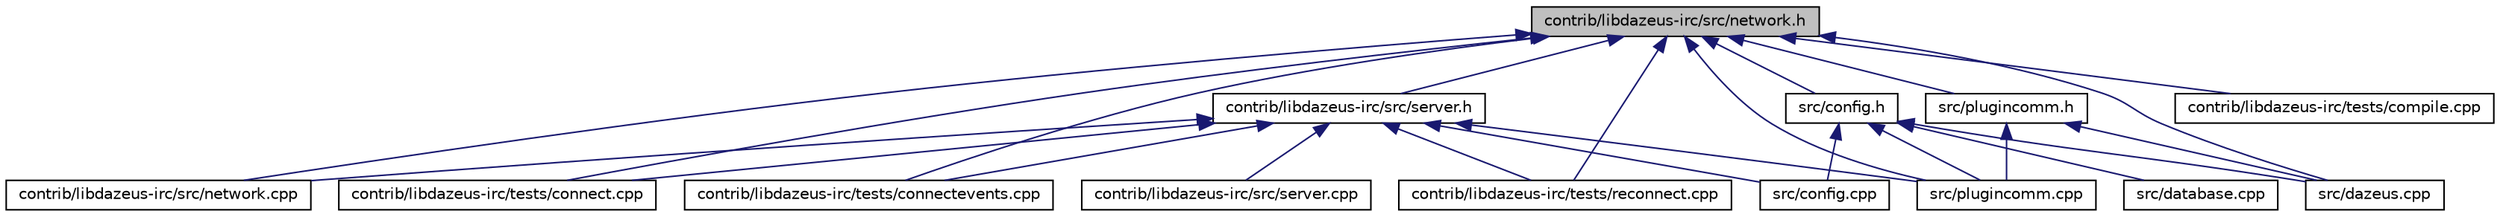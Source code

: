digraph G
{
  edge [fontname="Helvetica",fontsize="10",labelfontname="Helvetica",labelfontsize="10"];
  node [fontname="Helvetica",fontsize="10",shape=record];
  Node1 [label="contrib/libdazeus-irc/src/network.h",height=0.2,width=0.4,color="black", fillcolor="grey75", style="filled" fontcolor="black"];
  Node1 -> Node2 [dir=back,color="midnightblue",fontsize="10",style="solid",fontname="Helvetica"];
  Node2 [label="contrib/libdazeus-irc/src/network.cpp",height=0.2,width=0.4,color="black", fillcolor="white", style="filled",URL="$network_8cpp.html"];
  Node1 -> Node3 [dir=back,color="midnightblue",fontsize="10",style="solid",fontname="Helvetica"];
  Node3 [label="contrib/libdazeus-irc/src/server.h",height=0.2,width=0.4,color="black", fillcolor="white", style="filled",URL="$server_8h.html"];
  Node3 -> Node2 [dir=back,color="midnightblue",fontsize="10",style="solid",fontname="Helvetica"];
  Node3 -> Node4 [dir=back,color="midnightblue",fontsize="10",style="solid",fontname="Helvetica"];
  Node4 [label="contrib/libdazeus-irc/src/server.cpp",height=0.2,width=0.4,color="black", fillcolor="white", style="filled",URL="$server_8cpp.html"];
  Node3 -> Node5 [dir=back,color="midnightblue",fontsize="10",style="solid",fontname="Helvetica"];
  Node5 [label="contrib/libdazeus-irc/tests/connect.cpp",height=0.2,width=0.4,color="black", fillcolor="white", style="filled",URL="$connect_8cpp.html"];
  Node3 -> Node6 [dir=back,color="midnightblue",fontsize="10",style="solid",fontname="Helvetica"];
  Node6 [label="contrib/libdazeus-irc/tests/connectevents.cpp",height=0.2,width=0.4,color="black", fillcolor="white", style="filled",URL="$connectevents_8cpp.html"];
  Node3 -> Node7 [dir=back,color="midnightblue",fontsize="10",style="solid",fontname="Helvetica"];
  Node7 [label="contrib/libdazeus-irc/tests/reconnect.cpp",height=0.2,width=0.4,color="black", fillcolor="white", style="filled",URL="$reconnect_8cpp.html"];
  Node3 -> Node8 [dir=back,color="midnightblue",fontsize="10",style="solid",fontname="Helvetica"];
  Node8 [label="src/config.cpp",height=0.2,width=0.4,color="black", fillcolor="white", style="filled",URL="$config_8cpp.html"];
  Node3 -> Node9 [dir=back,color="midnightblue",fontsize="10",style="solid",fontname="Helvetica"];
  Node9 [label="src/plugincomm.cpp",height=0.2,width=0.4,color="black", fillcolor="white", style="filled",URL="$plugincomm_8cpp.html"];
  Node1 -> Node10 [dir=back,color="midnightblue",fontsize="10",style="solid",fontname="Helvetica"];
  Node10 [label="contrib/libdazeus-irc/tests/compile.cpp",height=0.2,width=0.4,color="black", fillcolor="white", style="filled",URL="$compile_8cpp.html"];
  Node1 -> Node5 [dir=back,color="midnightblue",fontsize="10",style="solid",fontname="Helvetica"];
  Node1 -> Node6 [dir=back,color="midnightblue",fontsize="10",style="solid",fontname="Helvetica"];
  Node1 -> Node7 [dir=back,color="midnightblue",fontsize="10",style="solid",fontname="Helvetica"];
  Node1 -> Node11 [dir=back,color="midnightblue",fontsize="10",style="solid",fontname="Helvetica"];
  Node11 [label="src/config.h",height=0.2,width=0.4,color="black", fillcolor="white", style="filled",URL="$config_8h.html"];
  Node11 -> Node8 [dir=back,color="midnightblue",fontsize="10",style="solid",fontname="Helvetica"];
  Node11 -> Node12 [dir=back,color="midnightblue",fontsize="10",style="solid",fontname="Helvetica"];
  Node12 [label="src/database.cpp",height=0.2,width=0.4,color="black", fillcolor="white", style="filled",URL="$database_8cpp.html"];
  Node11 -> Node13 [dir=back,color="midnightblue",fontsize="10",style="solid",fontname="Helvetica"];
  Node13 [label="src/dazeus.cpp",height=0.2,width=0.4,color="black", fillcolor="white", style="filled",URL="$dazeus_8cpp.html"];
  Node11 -> Node9 [dir=back,color="midnightblue",fontsize="10",style="solid",fontname="Helvetica"];
  Node1 -> Node13 [dir=back,color="midnightblue",fontsize="10",style="solid",fontname="Helvetica"];
  Node1 -> Node14 [dir=back,color="midnightblue",fontsize="10",style="solid",fontname="Helvetica"];
  Node14 [label="src/plugincomm.h",height=0.2,width=0.4,color="black", fillcolor="white", style="filled",URL="$plugincomm_8h.html"];
  Node14 -> Node13 [dir=back,color="midnightblue",fontsize="10",style="solid",fontname="Helvetica"];
  Node14 -> Node9 [dir=back,color="midnightblue",fontsize="10",style="solid",fontname="Helvetica"];
  Node1 -> Node9 [dir=back,color="midnightblue",fontsize="10",style="solid",fontname="Helvetica"];
}
